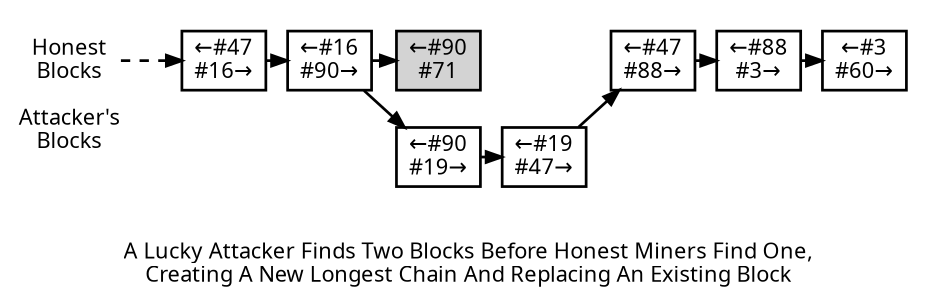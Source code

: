 digraph {

size=6.25;
rankdir=LR
//splines = ortho;
ranksep = 0.2;
nodesep = 0.1;

edge [ penwidth = 1.75, fontname="Sans" ]
node [ penwidth = 1.75, shape = "box", fontname="Sans", label = "", width=0.3, height=0.3 ]
graph [ penwidth = 1.75, fontname="Sans" ]

//ticket [ label = "Tickets With\nSigned Promises\n& Other Data", shape = "none" ]
//hash [ label =    "Random Hash Number;\nMust Be Below Target\nNumber To Win", shape = "none" ]

//hash0001 [ label = "#", fontsize = 18, shape = "none" ]
//hash0002 [ label = "#", fontsize = 18, shape = "none" ]
//hash0003 [ label = "#", fontsize = 18, shape = "none" ]
//hash0730 [ label = "#", fontsize = 18, shape = "none" ]
//hash0731 [ label = "#", fontsize = 18, shape = "none" ]
//hash0732 [ label = "#", fontsize = 18, shape = "none" ]
//hash0733 [ label = "#", fontsize = 18, shape = "none" ]
//hash0734 [ label = "#", fontsize = 18, shape = "none" ]
//hash0735 [ label = "#", fontsize = 18, shape = "none" ]
//hash0736 [ label = "#", fontsize = 18, shape = "none" ]
//hash0737 [ label = "#", fontsize = 18, shape = "none" ]
//hash0738 [ label = "#", fontsize = 18, shape = "none" ]

invis1 [ shape = "none", label = "Attacker's\nBlocks" ]
invis0 [ shape = "none", label = "Honest\nBlocks" ];

subgraph cluster_honest {
block0 [ label = "←#47\n#16→" ];
block1 [ label = "←#16\n#90→" ];
block2_1 [ label = "←#90\n#71", style = "filled" ];

block2_1 -> block4 [ style = "invis", minlen = 2 ];

block4 [ label = "←#47\n#88→" ];
block5 [ label = "←#88\n#3→" ];
block6 [ label = "←#3\n#60→" ];

style = "invis";
}


subgraph cluster_attack {
block2 [ label = "←#90\n#19→" ];
block3 [ label = "←#19\n#47→" ];

style = "invis"
}



invis0 -> block0 [ minlen = 2, style = "dashed" ];

block0 -> block1 -> block2 -> block3 -> block4 -> block5 -> block6;

block1 -> block2_1



label = " \nA Lucky Attacker Finds Two Blocks Before Honest Miners Find One,\nCreating A New Longest Chain And Replacing An Existing Block"
}
